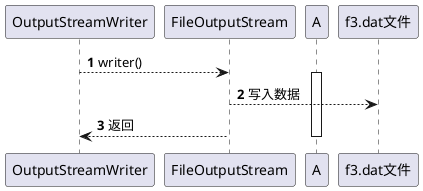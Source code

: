 @startuml
'https://plantuml.com/sequence-diagram

autonumber


OutputStreamWriter -->FileOutputStream :writer()
activate A
FileOutputStream --> f3.dat文件: 写入数据
OutputStreamWriter <--FileOutputStream :返回
deactivate A
@enduml